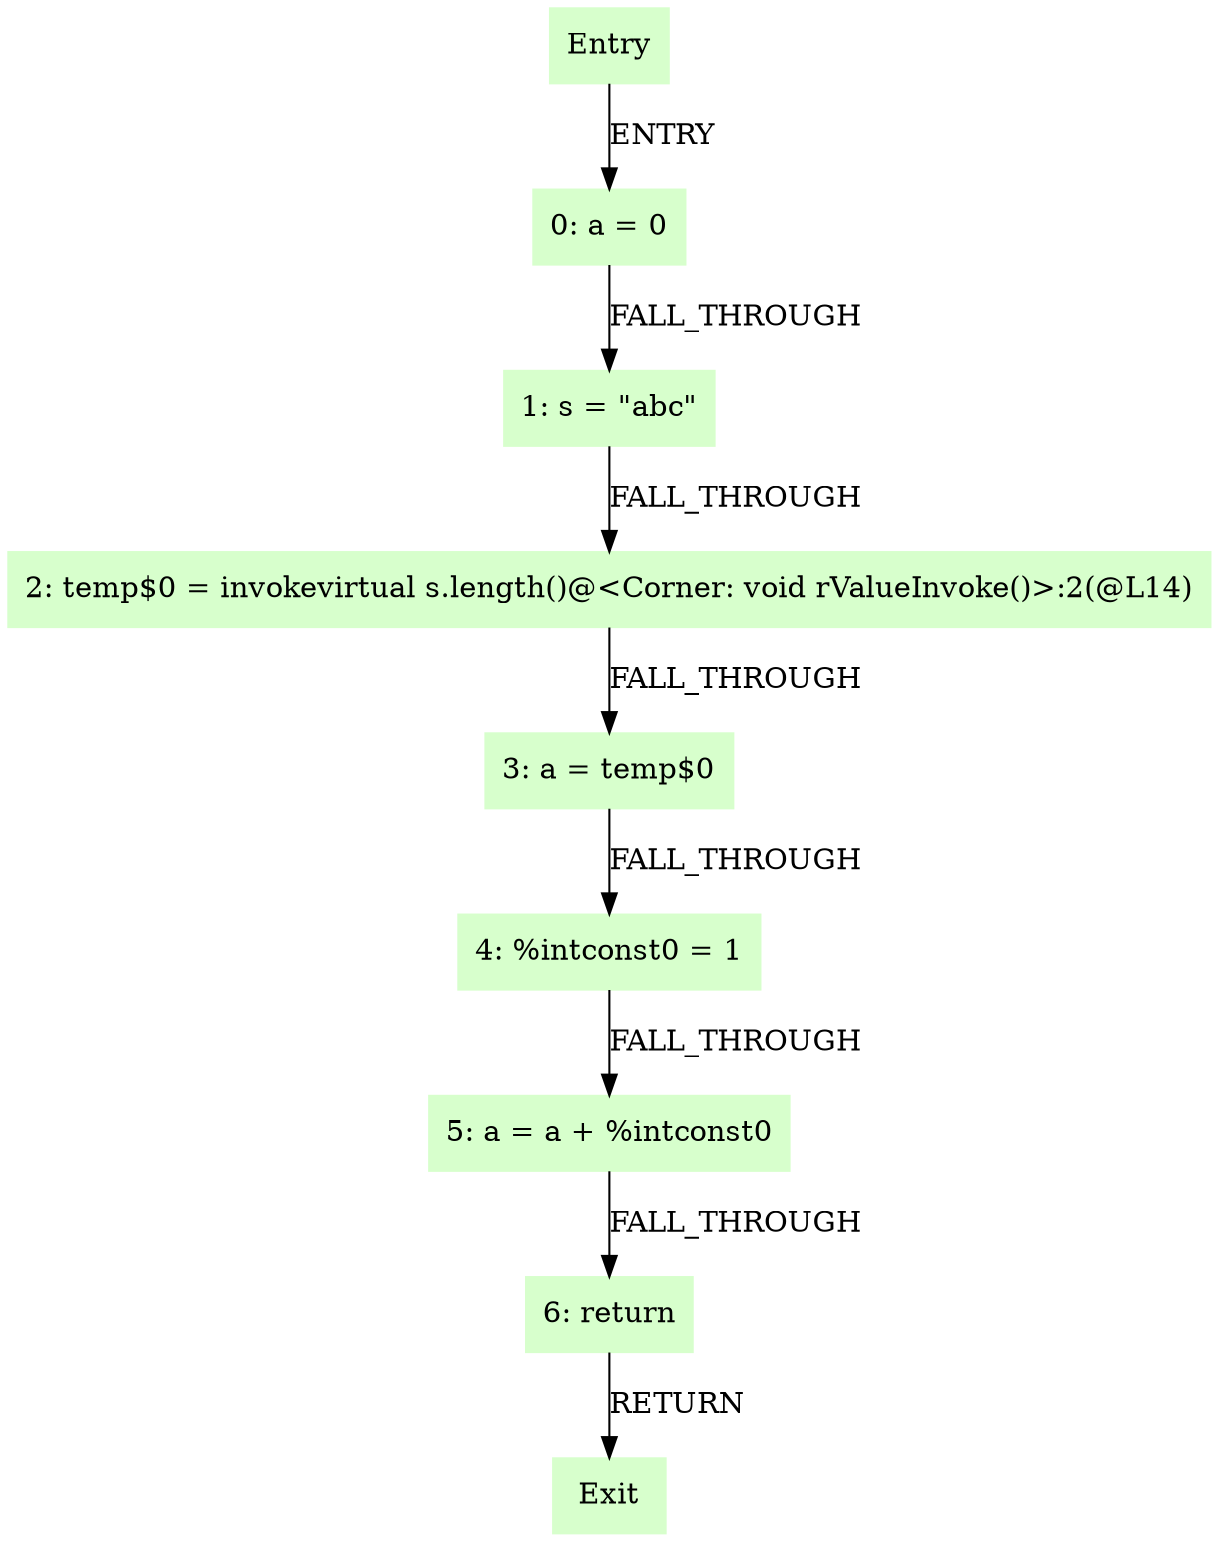 digraph G {
  node [shape=box,style=filled,color=".3 .2 1.0"];
  "Entry";
  "0: a = 0";
  "1: s = \"abc\"";
  "2: temp$0 = invokevirtual s.length()@<Corner: void rValueInvoke()>:2(@L14)";
  "3: a = temp$0";
  "4: %intconst0 = 1";
  "5: a = a + %intconst0";
  "6: return";
  "Exit";
  "Entry" -> "0: a = 0" [label="ENTRY"];
  "0: a = 0" -> "1: s = \"abc\"" [label="FALL_THROUGH"];
  "1: s = \"abc\"" -> "2: temp$0 = invokevirtual s.length()@<Corner: void rValueInvoke()>:2(@L14)" [label="FALL_THROUGH"];
  "2: temp$0 = invokevirtual s.length()@<Corner: void rValueInvoke()>:2(@L14)" -> "3: a = temp$0" [label="FALL_THROUGH"];
  "3: a = temp$0" -> "4: %intconst0 = 1" [label="FALL_THROUGH"];
  "4: %intconst0 = 1" -> "5: a = a + %intconst0" [label="FALL_THROUGH"];
  "5: a = a + %intconst0" -> "6: return" [label="FALL_THROUGH"];
  "6: return" -> "Exit" [label="RETURN"];
}
